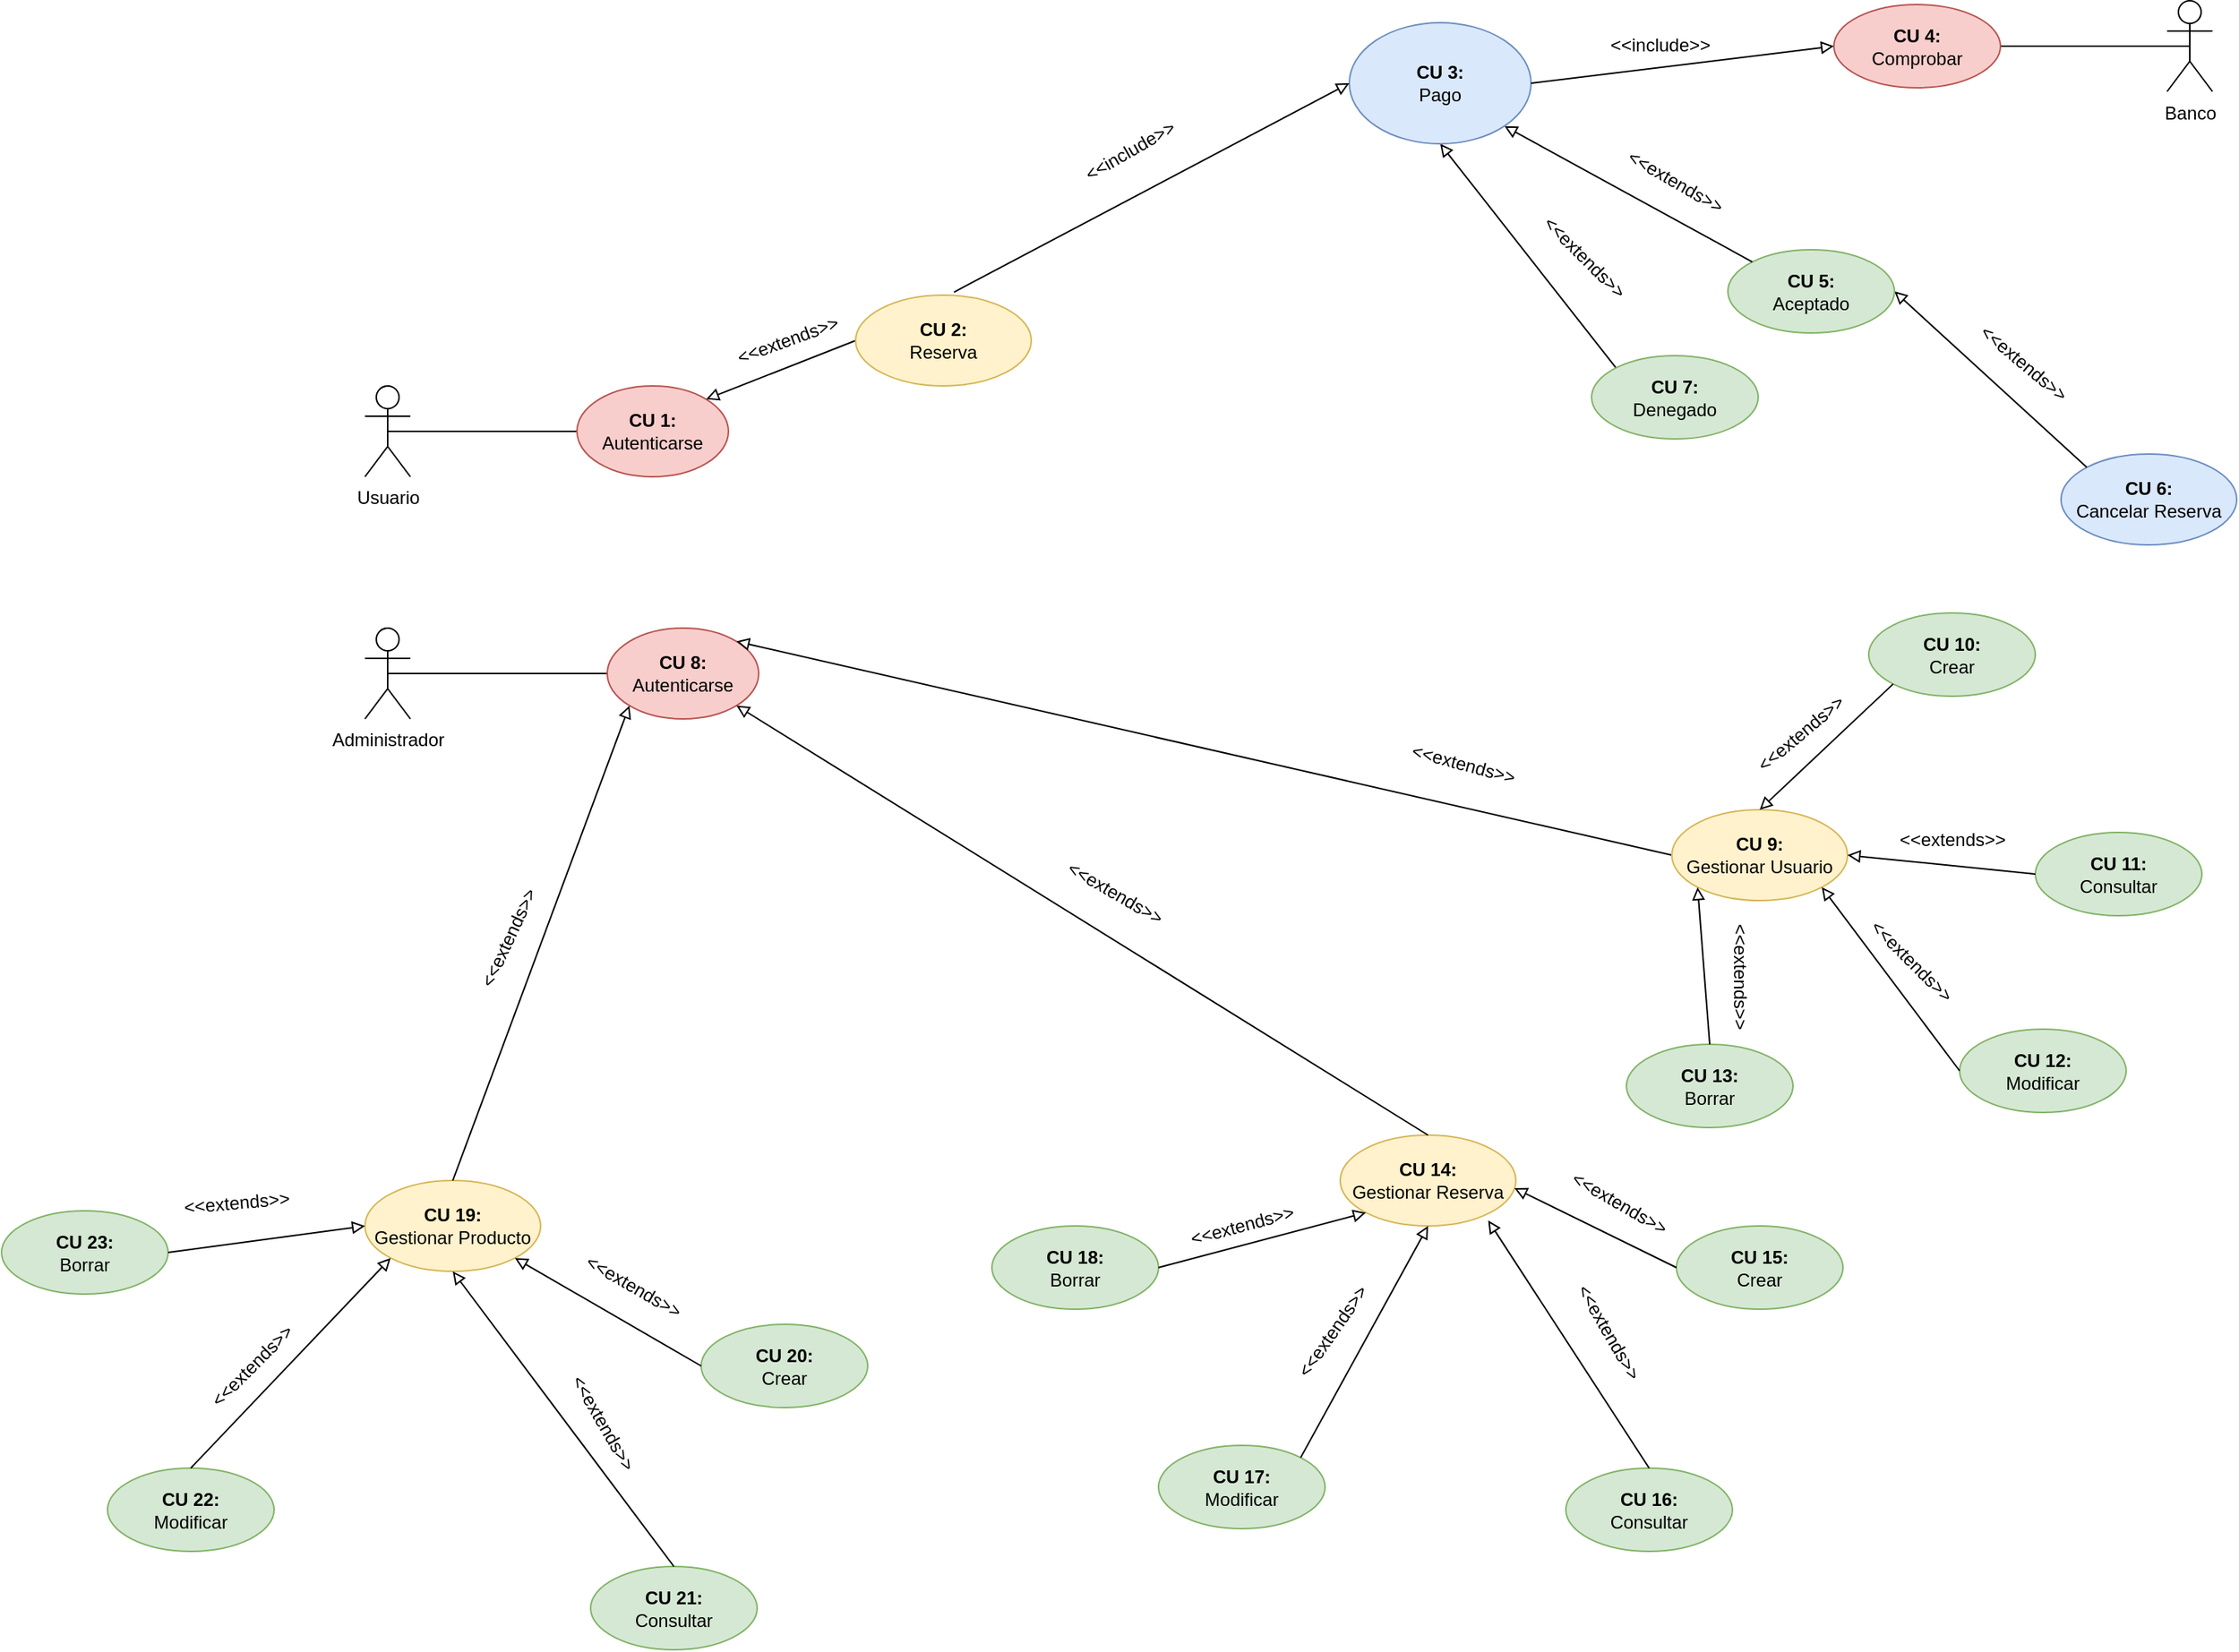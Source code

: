 <mxfile version="24.0.2" type="device">
  <diagram name="Página-1" id="jz5gNubXt113_IH8z10D">
    <mxGraphModel dx="1927" dy="1754" grid="1" gridSize="10" guides="1" tooltips="1" connect="1" arrows="1" fold="1" page="1" pageScale="1" pageWidth="827" pageHeight="1169" math="0" shadow="0">
      <root>
        <mxCell id="0" />
        <mxCell id="1" parent="0" />
        <mxCell id="4EMU74MTj3nFoCHXgDLq-9" style="edgeStyle=orthogonalEdgeStyle;rounded=0;orthogonalLoop=1;jettySize=auto;html=1;exitX=0.5;exitY=0.5;exitDx=0;exitDy=0;exitPerimeter=0;endArrow=none;endFill=0;" parent="1" source="4EMU74MTj3nFoCHXgDLq-1" target="4EMU74MTj3nFoCHXgDLq-8" edge="1">
          <mxGeometry relative="1" as="geometry" />
        </mxCell>
        <mxCell id="4EMU74MTj3nFoCHXgDLq-1" value="Usuario" style="shape=umlActor;verticalLabelPosition=bottom;verticalAlign=top;html=1;outlineConnect=0;" parent="1" vertex="1">
          <mxGeometry x="90" y="140" width="30" height="60" as="geometry" />
        </mxCell>
        <mxCell id="4EMU74MTj3nFoCHXgDLq-10" style="edgeStyle=orthogonalEdgeStyle;rounded=0;orthogonalLoop=1;jettySize=auto;html=1;exitX=0.5;exitY=0.5;exitDx=0;exitDy=0;exitPerimeter=0;entryX=0;entryY=0.5;entryDx=0;entryDy=0;endArrow=none;endFill=0;" parent="1" source="4EMU74MTj3nFoCHXgDLq-4" target="4EMU74MTj3nFoCHXgDLq-11" edge="1">
          <mxGeometry relative="1" as="geometry">
            <mxPoint x="240" y="330" as="targetPoint" />
          </mxGeometry>
        </mxCell>
        <mxCell id="4EMU74MTj3nFoCHXgDLq-4" value="Administrador" style="shape=umlActor;verticalLabelPosition=bottom;verticalAlign=top;html=1;outlineConnect=0;" parent="1" vertex="1">
          <mxGeometry x="90" y="300" width="30" height="60" as="geometry" />
        </mxCell>
        <mxCell id="4EMU74MTj3nFoCHXgDLq-8" value="&lt;b&gt;CU 1:&lt;/b&gt;&lt;br&gt;Autenticarse" style="ellipse;whiteSpace=wrap;html=1;fillColor=#f8cecc;strokeColor=#b85450;" parent="1" vertex="1">
          <mxGeometry x="230" y="140" width="100" height="60" as="geometry" />
        </mxCell>
        <mxCell id="4EMU74MTj3nFoCHXgDLq-11" value="&lt;b&gt;CU 8:&lt;/b&gt;&lt;br&gt;Autenticarse" style="ellipse;whiteSpace=wrap;html=1;fillColor=#f8cecc;strokeColor=#b85450;" parent="1" vertex="1">
          <mxGeometry x="250" y="300" width="100" height="60" as="geometry" />
        </mxCell>
        <mxCell id="4EMU74MTj3nFoCHXgDLq-13" value="" style="endArrow=block;html=1;rounded=0;entryX=1;entryY=0;entryDx=0;entryDy=0;endFill=0;exitX=0;exitY=0.5;exitDx=0;exitDy=0;" parent="1" source="4EMU74MTj3nFoCHXgDLq-15" target="4EMU74MTj3nFoCHXgDLq-8" edge="1">
          <mxGeometry width="50" height="50" relative="1" as="geometry">
            <mxPoint x="400" y="120" as="sourcePoint" />
            <mxPoint x="610" y="60" as="targetPoint" />
          </mxGeometry>
        </mxCell>
        <mxCell id="4EMU74MTj3nFoCHXgDLq-14" value="&amp;lt;&amp;lt;extends&amp;gt;&amp;gt;" style="text;html=1;align=center;verticalAlign=middle;resizable=0;points=[];autosize=1;strokeColor=none;fillColor=none;rotation=-20;" parent="1" vertex="1">
          <mxGeometry x="324" y="95" width="90" height="30" as="geometry" />
        </mxCell>
        <mxCell id="4EMU74MTj3nFoCHXgDLq-15" value="&lt;b&gt;CU 2:&lt;/b&gt;&lt;br&gt;Reserva" style="ellipse;whiteSpace=wrap;html=1;fillColor=#fff2cc;strokeColor=#d6b656;" parent="1" vertex="1">
          <mxGeometry x="414" y="80" width="116" height="60" as="geometry" />
        </mxCell>
        <mxCell id="4EMU74MTj3nFoCHXgDLq-20" value="&lt;b&gt;CU 6:&lt;/b&gt;&lt;br&gt;Cancelar Reserva" style="ellipse;whiteSpace=wrap;html=1;fillColor=#dae8fc;strokeColor=#6c8ebf;" parent="1" vertex="1">
          <mxGeometry x="1210" y="185" width="116" height="60" as="geometry" />
        </mxCell>
        <mxCell id="4EMU74MTj3nFoCHXgDLq-21" value="" style="endArrow=block;html=1;rounded=0;entryX=1;entryY=0.5;entryDx=0;entryDy=0;endFill=0;exitX=0;exitY=0;exitDx=0;exitDy=0;" parent="1" source="4EMU74MTj3nFoCHXgDLq-20" target="4EMU74MTj3nFoCHXgDLq-23" edge="1">
          <mxGeometry width="50" height="50" relative="1" as="geometry">
            <mxPoint x="949" y="161" as="sourcePoint" />
            <mxPoint x="769.012" y="131.213" as="targetPoint" />
          </mxGeometry>
        </mxCell>
        <mxCell id="4EMU74MTj3nFoCHXgDLq-23" value="&lt;b&gt;CU 5:&lt;/b&gt;&lt;br&gt;Aceptado" style="ellipse;whiteSpace=wrap;html=1;fillColor=#d5e8d4;strokeColor=#82b366;" parent="1" vertex="1">
          <mxGeometry x="990" y="50" width="110" height="55" as="geometry" />
        </mxCell>
        <mxCell id="4EMU74MTj3nFoCHXgDLq-24" value="" style="endArrow=block;html=1;rounded=0;endFill=0;exitX=0;exitY=0;exitDx=0;exitDy=0;entryX=1;entryY=1;entryDx=0;entryDy=0;" parent="1" source="4EMU74MTj3nFoCHXgDLq-23" target="4EMU74MTj3nFoCHXgDLq-58" edge="1">
          <mxGeometry width="50" height="50" relative="1" as="geometry">
            <mxPoint x="640" y="80" as="sourcePoint" />
            <mxPoint x="590" y="90" as="targetPoint" />
          </mxGeometry>
        </mxCell>
        <mxCell id="4EMU74MTj3nFoCHXgDLq-25" value="" style="endArrow=block;html=1;rounded=0;entryX=0.5;entryY=1;entryDx=0;entryDy=0;endFill=0;exitX=0;exitY=0;exitDx=0;exitDy=0;" parent="1" source="4EMU74MTj3nFoCHXgDLq-26" target="4EMU74MTj3nFoCHXgDLq-58" edge="1">
          <mxGeometry width="50" height="50" relative="1" as="geometry">
            <mxPoint x="640" y="160" as="sourcePoint" />
            <mxPoint x="611" y="239" as="targetPoint" />
          </mxGeometry>
        </mxCell>
        <mxCell id="4EMU74MTj3nFoCHXgDLq-26" value="&lt;b&gt;CU 7:&lt;/b&gt;&lt;br&gt;Denegado" style="ellipse;whiteSpace=wrap;html=1;fillColor=#d5e8d4;strokeColor=#82b366;" parent="1" vertex="1">
          <mxGeometry x="900" y="120" width="110" height="55" as="geometry" />
        </mxCell>
        <mxCell id="4EMU74MTj3nFoCHXgDLq-29" value="&amp;lt;&amp;lt;extends&amp;gt;&amp;gt;" style="text;html=1;align=center;verticalAlign=middle;resizable=0;points=[];autosize=1;strokeColor=none;fillColor=none;rotation=45;" parent="1" vertex="1">
          <mxGeometry x="850" y="40" width="90" height="30" as="geometry" />
        </mxCell>
        <mxCell id="4EMU74MTj3nFoCHXgDLq-32" value="&amp;lt;&amp;lt;extends&amp;gt;&amp;gt;" style="text;html=1;align=center;verticalAlign=middle;resizable=0;points=[];autosize=1;strokeColor=none;fillColor=none;rotation=30;" parent="1" vertex="1">
          <mxGeometry x="910" y="-10" width="90" height="30" as="geometry" />
        </mxCell>
        <mxCell id="4EMU74MTj3nFoCHXgDLq-33" value="" style="endArrow=block;html=1;rounded=0;entryX=1;entryY=0;entryDx=0;entryDy=0;exitX=0;exitY=0.5;exitDx=0;exitDy=0;endFill=0;" parent="1" source="4EMU74MTj3nFoCHXgDLq-34" target="4EMU74MTj3nFoCHXgDLq-11" edge="1">
          <mxGeometry width="50" height="50" relative="1" as="geometry">
            <mxPoint x="440" y="330" as="sourcePoint" />
            <mxPoint x="440" y="380" as="targetPoint" />
          </mxGeometry>
        </mxCell>
        <mxCell id="4EMU74MTj3nFoCHXgDLq-34" value="&lt;b&gt;CU 9:&lt;/b&gt;&lt;br&gt;Gestionar Usuario" style="ellipse;whiteSpace=wrap;html=1;fillColor=#fff2cc;strokeColor=#d6b656;" parent="1" vertex="1">
          <mxGeometry x="953" y="420" width="116" height="60" as="geometry" />
        </mxCell>
        <mxCell id="4EMU74MTj3nFoCHXgDLq-35" value="&lt;b&gt;CU 14:&lt;/b&gt;&lt;br&gt;Gestionar Reserva" style="ellipse;whiteSpace=wrap;html=1;fillColor=#fff2cc;strokeColor=#d6b656;" parent="1" vertex="1">
          <mxGeometry x="734" y="635" width="116" height="60" as="geometry" />
        </mxCell>
        <mxCell id="4EMU74MTj3nFoCHXgDLq-36" value="" style="endArrow=block;html=1;rounded=0;entryX=1;entryY=1;entryDx=0;entryDy=0;exitX=0.5;exitY=0;exitDx=0;exitDy=0;endFill=0;" parent="1" source="4EMU74MTj3nFoCHXgDLq-35" target="4EMU74MTj3nFoCHXgDLq-11" edge="1">
          <mxGeometry width="50" height="50" relative="1" as="geometry">
            <mxPoint x="415" y="410" as="sourcePoint" />
            <mxPoint x="330" y="449" as="targetPoint" />
          </mxGeometry>
        </mxCell>
        <mxCell id="4EMU74MTj3nFoCHXgDLq-37" value="&lt;div&gt;&lt;b&gt;CU 11:&lt;/b&gt;&lt;/div&gt;&lt;div&gt;Consultar&lt;/div&gt;" style="ellipse;whiteSpace=wrap;html=1;fillColor=#d5e8d4;strokeColor=#82b366;" parent="1" vertex="1">
          <mxGeometry x="1193" y="435" width="110" height="55" as="geometry" />
        </mxCell>
        <mxCell id="4EMU74MTj3nFoCHXgDLq-38" value="&lt;b&gt;CU 10:&lt;/b&gt;&lt;br&gt;Crear" style="ellipse;whiteSpace=wrap;html=1;fillColor=#d5e8d4;strokeColor=#82b366;" parent="1" vertex="1">
          <mxGeometry x="1083" y="290" width="110" height="55" as="geometry" />
        </mxCell>
        <mxCell id="4EMU74MTj3nFoCHXgDLq-39" value="&lt;div&gt;&lt;b&gt;CU 12:&lt;/b&gt;&lt;/div&gt;&lt;div&gt;Modificar&lt;/div&gt;" style="ellipse;whiteSpace=wrap;html=1;fillColor=#d5e8d4;strokeColor=#82b366;" parent="1" vertex="1">
          <mxGeometry x="1143" y="565" width="110" height="55" as="geometry" />
        </mxCell>
        <mxCell id="4EMU74MTj3nFoCHXgDLq-40" value="&lt;div&gt;&lt;b&gt;CU 13:&lt;/b&gt;&lt;/div&gt;&lt;div&gt;Borrar&lt;/div&gt;" style="ellipse;whiteSpace=wrap;html=1;fillColor=#d5e8d4;strokeColor=#82b366;" parent="1" vertex="1">
          <mxGeometry x="923" y="575" width="110" height="55" as="geometry" />
        </mxCell>
        <mxCell id="4EMU74MTj3nFoCHXgDLq-41" value="&lt;div&gt;&lt;b&gt;CU 18:&lt;/b&gt;&lt;/div&gt;&lt;div&gt;Borrar&lt;/div&gt;" style="ellipse;whiteSpace=wrap;html=1;fillColor=#d5e8d4;strokeColor=#82b366;" parent="1" vertex="1">
          <mxGeometry x="504" y="695" width="110" height="55" as="geometry" />
        </mxCell>
        <mxCell id="4EMU74MTj3nFoCHXgDLq-42" value="&lt;div&gt;&lt;b&gt;CU 17:&lt;/b&gt;&lt;/div&gt;&lt;div&gt;Modificar&lt;/div&gt;" style="ellipse;whiteSpace=wrap;html=1;fillColor=#d5e8d4;strokeColor=#82b366;" parent="1" vertex="1">
          <mxGeometry x="614" y="840" width="110" height="55" as="geometry" />
        </mxCell>
        <mxCell id="4EMU74MTj3nFoCHXgDLq-43" value="&lt;div&gt;&lt;b&gt;CU 16:&lt;/b&gt;&lt;/div&gt;&lt;div&gt;Consultar&lt;/div&gt;" style="ellipse;whiteSpace=wrap;html=1;fillColor=#d5e8d4;strokeColor=#82b366;" parent="1" vertex="1">
          <mxGeometry x="883" y="855" width="110" height="55" as="geometry" />
        </mxCell>
        <mxCell id="4EMU74MTj3nFoCHXgDLq-44" value="&lt;b&gt;CU 15:&lt;/b&gt;&lt;br&gt;Crear" style="ellipse;whiteSpace=wrap;html=1;fillColor=#d5e8d4;strokeColor=#82b366;" parent="1" vertex="1">
          <mxGeometry x="956" y="695" width="110" height="55" as="geometry" />
        </mxCell>
        <mxCell id="4EMU74MTj3nFoCHXgDLq-45" value="" style="endArrow=block;html=1;rounded=0;entryX=0.5;entryY=0;entryDx=0;entryDy=0;endFill=0;exitX=0;exitY=1;exitDx=0;exitDy=0;" parent="1" source="4EMU74MTj3nFoCHXgDLq-38" target="4EMU74MTj3nFoCHXgDLq-34" edge="1">
          <mxGeometry width="50" height="50" relative="1" as="geometry">
            <mxPoint x="1021.5" y="386" as="sourcePoint" />
            <mxPoint x="914.5" y="255" as="targetPoint" />
          </mxGeometry>
        </mxCell>
        <mxCell id="4EMU74MTj3nFoCHXgDLq-46" value="&amp;lt;&amp;lt;extends&amp;gt;&amp;gt;" style="text;html=1;align=center;verticalAlign=middle;resizable=0;points=[];autosize=1;strokeColor=none;fillColor=none;rotation=-40;" parent="1" vertex="1">
          <mxGeometry x="993" y="355" width="90" height="30" as="geometry" />
        </mxCell>
        <mxCell id="4EMU74MTj3nFoCHXgDLq-47" value="&amp;lt;&amp;lt;extends&amp;gt;&amp;gt;" style="text;html=1;align=center;verticalAlign=middle;resizable=0;points=[];autosize=1;strokeColor=none;fillColor=none;rotation=15;" parent="1" vertex="1">
          <mxGeometry x="770" y="375" width="90" height="30" as="geometry" />
        </mxCell>
        <mxCell id="4EMU74MTj3nFoCHXgDLq-48" value="&amp;lt;&amp;lt;extends&amp;gt;&amp;gt;" style="text;html=1;align=center;verticalAlign=middle;resizable=0;points=[];autosize=1;strokeColor=none;fillColor=none;rotation=30;" parent="1" vertex="1">
          <mxGeometry x="540" y="460" width="90" height="30" as="geometry" />
        </mxCell>
        <mxCell id="4EMU74MTj3nFoCHXgDLq-50" value="" style="endArrow=block;html=1;rounded=0;entryX=1;entryY=0.5;entryDx=0;entryDy=0;endFill=0;exitX=0;exitY=0.5;exitDx=0;exitDy=0;" parent="1" source="4EMU74MTj3nFoCHXgDLq-37" target="4EMU74MTj3nFoCHXgDLq-34" edge="1">
          <mxGeometry width="50" height="50" relative="1" as="geometry">
            <mxPoint x="1201" y="397" as="sourcePoint" />
            <mxPoint x="1113" y="480" as="targetPoint" />
          </mxGeometry>
        </mxCell>
        <mxCell id="4EMU74MTj3nFoCHXgDLq-51" value="" style="endArrow=block;html=1;rounded=0;entryX=1;entryY=1;entryDx=0;entryDy=0;endFill=0;exitX=0;exitY=0.5;exitDx=0;exitDy=0;" parent="1" source="4EMU74MTj3nFoCHXgDLq-39" target="4EMU74MTj3nFoCHXgDLq-34" edge="1">
          <mxGeometry width="50" height="50" relative="1" as="geometry">
            <mxPoint x="1131" y="490" as="sourcePoint" />
            <mxPoint x="1043" y="573" as="targetPoint" />
          </mxGeometry>
        </mxCell>
        <mxCell id="4EMU74MTj3nFoCHXgDLq-56" style="edgeStyle=orthogonalEdgeStyle;rounded=0;orthogonalLoop=1;jettySize=auto;html=1;exitX=0.5;exitY=0.5;exitDx=0;exitDy=0;exitPerimeter=0;entryX=1;entryY=0.5;entryDx=0;entryDy=0;endArrow=none;endFill=0;" parent="1" source="4EMU74MTj3nFoCHXgDLq-52" target="4EMU74MTj3nFoCHXgDLq-55" edge="1">
          <mxGeometry relative="1" as="geometry" />
        </mxCell>
        <mxCell id="4EMU74MTj3nFoCHXgDLq-52" value="Banco" style="shape=umlActor;verticalLabelPosition=bottom;verticalAlign=top;html=1;outlineConnect=0;" parent="1" vertex="1">
          <mxGeometry x="1280" y="-114.5" width="30" height="60" as="geometry" />
        </mxCell>
        <mxCell id="4EMU74MTj3nFoCHXgDLq-53" value="&amp;lt;&amp;lt;extends&amp;gt;&amp;gt;" style="text;html=1;align=center;verticalAlign=middle;resizable=0;points=[];autosize=1;strokeColor=none;fillColor=none;rotation=0;" parent="1" vertex="1">
          <mxGeometry x="1093" y="425" width="90" height="30" as="geometry" />
        </mxCell>
        <mxCell id="4EMU74MTj3nFoCHXgDLq-54" value="&amp;lt;&amp;lt;extends&amp;gt;&amp;gt;" style="text;html=1;align=center;verticalAlign=middle;resizable=0;points=[];autosize=1;strokeColor=none;fillColor=none;rotation=45;" parent="1" vertex="1">
          <mxGeometry x="1066" y="505" width="90" height="30" as="geometry" />
        </mxCell>
        <mxCell id="4EMU74MTj3nFoCHXgDLq-55" value="&lt;b&gt;CU 4:&lt;/b&gt;&lt;br&gt;Comprobar" style="ellipse;whiteSpace=wrap;html=1;fillColor=#f8cecc;strokeColor=#b85450;" parent="1" vertex="1">
          <mxGeometry x="1060" y="-112" width="110" height="55" as="geometry" />
        </mxCell>
        <mxCell id="4EMU74MTj3nFoCHXgDLq-58" value="&lt;b&gt;CU 3:&lt;/b&gt;&lt;br&gt;Pago" style="ellipse;whiteSpace=wrap;html=1;fillColor=#dae8fc;strokeColor=#6c8ebf;" parent="1" vertex="1">
          <mxGeometry x="740" y="-100" width="120" height="80" as="geometry" />
        </mxCell>
        <mxCell id="4EMU74MTj3nFoCHXgDLq-61" value="&amp;lt;&amp;lt;include&amp;gt;&amp;gt;" style="text;html=1;align=center;verticalAlign=middle;resizable=0;points=[];autosize=1;strokeColor=none;fillColor=none;rotation=-30;" parent="1" vertex="1">
          <mxGeometry x="550" y="-30" width="90" height="30" as="geometry" />
        </mxCell>
        <mxCell id="4EMU74MTj3nFoCHXgDLq-62" value="" style="endArrow=block;html=1;rounded=0;exitX=0.56;exitY=-0.033;exitDx=0;exitDy=0;exitPerimeter=0;entryX=0;entryY=0.5;entryDx=0;entryDy=0;endFill=0;" parent="1" source="4EMU74MTj3nFoCHXgDLq-15" target="4EMU74MTj3nFoCHXgDLq-58" edge="1">
          <mxGeometry width="50" height="50" relative="1" as="geometry">
            <mxPoint x="480" y="50" as="sourcePoint" />
            <mxPoint x="530" as="targetPoint" />
          </mxGeometry>
        </mxCell>
        <mxCell id="4EMU74MTj3nFoCHXgDLq-64" value="" style="endArrow=block;html=1;rounded=0;exitX=1;exitY=0.5;exitDx=0;exitDy=0;entryX=0;entryY=0.5;entryDx=0;entryDy=0;endFill=0;" parent="1" source="4EMU74MTj3nFoCHXgDLq-58" target="4EMU74MTj3nFoCHXgDLq-55" edge="1">
          <mxGeometry width="50" height="50" relative="1" as="geometry">
            <mxPoint x="880" y="-57" as="sourcePoint" />
            <mxPoint x="1141" y="-195" as="targetPoint" />
          </mxGeometry>
        </mxCell>
        <mxCell id="4EMU74MTj3nFoCHXgDLq-65" value="&amp;lt;&amp;lt;include&amp;gt;&amp;gt;" style="text;html=1;align=center;verticalAlign=middle;resizable=0;points=[];autosize=1;strokeColor=none;fillColor=none;rotation=0;" parent="1" vertex="1">
          <mxGeometry x="900" y="-100" width="90" height="30" as="geometry" />
        </mxCell>
        <mxCell id="4EMU74MTj3nFoCHXgDLq-66" value="&amp;lt;&amp;lt;extends&amp;gt;&amp;gt;" style="text;html=1;align=center;verticalAlign=middle;resizable=0;points=[];autosize=1;strokeColor=none;fillColor=none;rotation=40;" parent="1" vertex="1">
          <mxGeometry x="1140" y="110" width="90" height="30" as="geometry" />
        </mxCell>
        <mxCell id="4EMU74MTj3nFoCHXgDLq-67" value="" style="endArrow=block;html=1;rounded=0;entryX=0;entryY=1;entryDx=0;entryDy=0;endFill=0;exitX=0.5;exitY=0;exitDx=0;exitDy=0;" parent="1" source="4EMU74MTj3nFoCHXgDLq-40" target="4EMU74MTj3nFoCHXgDLq-34" edge="1">
          <mxGeometry width="50" height="50" relative="1" as="geometry">
            <mxPoint x="923" y="630" as="sourcePoint" />
            <mxPoint x="832" y="508" as="targetPoint" />
          </mxGeometry>
        </mxCell>
        <mxCell id="4EMU74MTj3nFoCHXgDLq-68" value="&amp;lt;&amp;lt;extends&amp;gt;&amp;gt;" style="text;html=1;align=center;verticalAlign=middle;resizable=0;points=[];autosize=1;strokeColor=none;fillColor=none;rotation=90;" parent="1" vertex="1">
          <mxGeometry x="953" y="515" width="90" height="30" as="geometry" />
        </mxCell>
        <mxCell id="4EMU74MTj3nFoCHXgDLq-69" value="" style="endArrow=block;html=1;rounded=0;entryX=1;entryY=0.5;entryDx=0;entryDy=0;endFill=0;exitX=0;exitY=0.5;exitDx=0;exitDy=0;" parent="1" source="4EMU74MTj3nFoCHXgDLq-44" edge="1">
          <mxGeometry width="50" height="50" relative="1" as="geometry">
            <mxPoint x="942" y="719" as="sourcePoint" />
            <mxPoint x="849.0" y="670" as="targetPoint" />
          </mxGeometry>
        </mxCell>
        <mxCell id="4EMU74MTj3nFoCHXgDLq-70" value="" style="endArrow=block;html=1;rounded=0;entryX=1;entryY=1;entryDx=0;entryDy=0;endFill=0;exitX=0.5;exitY=0;exitDx=0;exitDy=0;" parent="1" source="4EMU74MTj3nFoCHXgDLq-43" edge="1">
          <mxGeometry width="50" height="50" relative="1" as="geometry">
            <mxPoint x="891" y="869" as="sourcePoint" />
            <mxPoint x="831.706" y="691.371" as="targetPoint" />
          </mxGeometry>
        </mxCell>
        <mxCell id="4EMU74MTj3nFoCHXgDLq-71" value="" style="endArrow=block;html=1;rounded=0;entryX=0.5;entryY=1;entryDx=0;entryDy=0;endFill=0;exitX=1;exitY=0;exitDx=0;exitDy=0;" parent="1" source="4EMU74MTj3nFoCHXgDLq-42" target="4EMU74MTj3nFoCHXgDLq-35" edge="1">
          <mxGeometry width="50" height="50" relative="1" as="geometry">
            <mxPoint x="742" y="849" as="sourcePoint" />
            <mxPoint x="734" y="745" as="targetPoint" />
          </mxGeometry>
        </mxCell>
        <mxCell id="4EMU74MTj3nFoCHXgDLq-72" value="" style="endArrow=block;html=1;rounded=0;entryX=0;entryY=1;entryDx=0;entryDy=0;endFill=0;exitX=1;exitY=0.5;exitDx=0;exitDy=0;" parent="1" source="4EMU74MTj3nFoCHXgDLq-41" target="4EMU74MTj3nFoCHXgDLq-35" edge="1">
          <mxGeometry width="50" height="50" relative="1" as="geometry">
            <mxPoint x="614" y="664" as="sourcePoint" />
            <mxPoint x="606" y="560" as="targetPoint" />
          </mxGeometry>
        </mxCell>
        <mxCell id="4EMU74MTj3nFoCHXgDLq-73" value="&amp;lt;&amp;lt;extends&amp;gt;&amp;gt;" style="text;html=1;align=center;verticalAlign=middle;resizable=0;points=[];autosize=1;strokeColor=none;fillColor=none;rotation=30;" parent="1" vertex="1">
          <mxGeometry x="873" y="665" width="90" height="30" as="geometry" />
        </mxCell>
        <mxCell id="4EMU74MTj3nFoCHXgDLq-74" value="&amp;lt;&amp;lt;extends&amp;gt;&amp;gt;" style="text;html=1;align=center;verticalAlign=middle;resizable=0;points=[];autosize=1;strokeColor=none;fillColor=none;rotation=60;" parent="1" vertex="1">
          <mxGeometry x="866" y="750" width="90" height="30" as="geometry" />
        </mxCell>
        <mxCell id="4EMU74MTj3nFoCHXgDLq-75" value="&amp;lt;&amp;lt;extends&amp;gt;&amp;gt;" style="text;html=1;align=center;verticalAlign=middle;resizable=0;points=[];autosize=1;strokeColor=none;fillColor=none;rotation=-55;" parent="1" vertex="1">
          <mxGeometry x="684" y="750" width="90" height="30" as="geometry" />
        </mxCell>
        <mxCell id="4EMU74MTj3nFoCHXgDLq-76" value="&amp;lt;&amp;lt;extends&amp;gt;&amp;gt;" style="text;html=1;align=center;verticalAlign=middle;resizable=0;points=[];autosize=1;strokeColor=none;fillColor=none;rotation=-15;" parent="1" vertex="1">
          <mxGeometry x="624" y="680" width="90" height="30" as="geometry" />
        </mxCell>
        <mxCell id="4EMU74MTj3nFoCHXgDLq-77" value="&lt;b&gt;CU 19:&lt;/b&gt;&lt;br&gt;Gestionar Producto" style="ellipse;whiteSpace=wrap;html=1;fillColor=#fff2cc;strokeColor=#d6b656;" parent="1" vertex="1">
          <mxGeometry x="90" y="665" width="116" height="60" as="geometry" />
        </mxCell>
        <mxCell id="4EMU74MTj3nFoCHXgDLq-78" value="" style="endArrow=block;html=1;rounded=0;entryX=0;entryY=1;entryDx=0;entryDy=0;exitX=0.5;exitY=0;exitDx=0;exitDy=0;endFill=0;" parent="1" source="4EMU74MTj3nFoCHXgDLq-77" target="4EMU74MTj3nFoCHXgDLq-11" edge="1">
          <mxGeometry width="50" height="50" relative="1" as="geometry">
            <mxPoint x="528.5" y="680" as="sourcePoint" />
            <mxPoint x="71.5" y="396" as="targetPoint" />
          </mxGeometry>
        </mxCell>
        <mxCell id="4EMU74MTj3nFoCHXgDLq-79" value="&amp;lt;&amp;lt;extends&amp;gt;&amp;gt;" style="text;html=1;align=center;verticalAlign=middle;resizable=0;points=[];autosize=1;strokeColor=none;fillColor=none;rotation=-65;" parent="1" vertex="1">
          <mxGeometry x="140" y="490" width="90" height="30" as="geometry" />
        </mxCell>
        <mxCell id="4EMU74MTj3nFoCHXgDLq-80" value="&lt;div&gt;&lt;b&gt;CU 23:&lt;/b&gt;&lt;/div&gt;&lt;div&gt;Borrar&lt;/div&gt;" style="ellipse;whiteSpace=wrap;html=1;fillColor=#d5e8d4;strokeColor=#82b366;" parent="1" vertex="1">
          <mxGeometry x="-150" y="685" width="110" height="55" as="geometry" />
        </mxCell>
        <mxCell id="4EMU74MTj3nFoCHXgDLq-81" value="&lt;div&gt;&lt;b&gt;CU 22:&lt;/b&gt;&lt;/div&gt;&lt;div&gt;Modificar&lt;/div&gt;" style="ellipse;whiteSpace=wrap;html=1;fillColor=#d5e8d4;strokeColor=#82b366;" parent="1" vertex="1">
          <mxGeometry x="-80" y="855" width="110" height="55" as="geometry" />
        </mxCell>
        <mxCell id="4EMU74MTj3nFoCHXgDLq-82" value="&lt;div&gt;&lt;b&gt;CU 21:&lt;/b&gt;&lt;/div&gt;&lt;div&gt;Consultar&lt;/div&gt;" style="ellipse;whiteSpace=wrap;html=1;fillColor=#d5e8d4;strokeColor=#82b366;" parent="1" vertex="1">
          <mxGeometry x="239" y="920" width="110" height="55" as="geometry" />
        </mxCell>
        <mxCell id="4EMU74MTj3nFoCHXgDLq-83" value="&lt;b&gt;CU 20:&lt;/b&gt;&lt;br&gt;Crear" style="ellipse;whiteSpace=wrap;html=1;fillColor=#d5e8d4;strokeColor=#82b366;" parent="1" vertex="1">
          <mxGeometry x="312" y="760" width="110" height="55" as="geometry" />
        </mxCell>
        <mxCell id="4EMU74MTj3nFoCHXgDLq-84" value="" style="endArrow=block;html=1;rounded=0;entryX=1;entryY=1;entryDx=0;entryDy=0;endFill=0;exitX=0;exitY=0.5;exitDx=0;exitDy=0;" parent="1" source="4EMU74MTj3nFoCHXgDLq-83" target="4EMU74MTj3nFoCHXgDLq-77" edge="1">
          <mxGeometry width="50" height="50" relative="1" as="geometry">
            <mxPoint x="309" y="770" as="sourcePoint" />
            <mxPoint x="202.0" y="717" as="targetPoint" />
          </mxGeometry>
        </mxCell>
        <mxCell id="4EMU74MTj3nFoCHXgDLq-85" value="" style="endArrow=block;html=1;rounded=0;entryX=0.5;entryY=1;entryDx=0;entryDy=0;endFill=0;exitX=0.5;exitY=0;exitDx=0;exitDy=0;" parent="1" source="4EMU74MTj3nFoCHXgDLq-82" target="4EMU74MTj3nFoCHXgDLq-77" edge="1">
          <mxGeometry width="50" height="50" relative="1" as="geometry">
            <mxPoint x="274" y="915" as="sourcePoint" />
            <mxPoint x="167.706" y="751.371" as="targetPoint" />
          </mxGeometry>
        </mxCell>
        <mxCell id="4EMU74MTj3nFoCHXgDLq-86" value="" style="endArrow=block;html=1;rounded=0;entryX=0;entryY=1;entryDx=0;entryDy=0;endFill=0;exitX=0.5;exitY=0;exitDx=0;exitDy=0;" parent="1" source="4EMU74MTj3nFoCHXgDLq-81" target="4EMU74MTj3nFoCHXgDLq-77" edge="1">
          <mxGeometry width="50" height="50" relative="1" as="geometry">
            <mxPoint x="44" y="908" as="sourcePoint" />
            <mxPoint x="128" y="755" as="targetPoint" />
          </mxGeometry>
        </mxCell>
        <mxCell id="4EMU74MTj3nFoCHXgDLq-87" value="" style="endArrow=block;html=1;rounded=0;entryX=0;entryY=0.5;entryDx=0;entryDy=0;endFill=0;exitX=1;exitY=0.5;exitDx=0;exitDy=0;" parent="1" source="4EMU74MTj3nFoCHXgDLq-80" target="4EMU74MTj3nFoCHXgDLq-77" edge="1">
          <mxGeometry width="50" height="50" relative="1" as="geometry">
            <mxPoint x="-50" y="783" as="sourcePoint" />
            <mxPoint x="87" y="746" as="targetPoint" />
          </mxGeometry>
        </mxCell>
        <mxCell id="4EMU74MTj3nFoCHXgDLq-88" value="&amp;lt;&amp;lt;extends&amp;gt;&amp;gt;" style="text;html=1;align=center;verticalAlign=middle;resizable=0;points=[];autosize=1;strokeColor=none;fillColor=none;rotation=30;" parent="1" vertex="1">
          <mxGeometry x="222" y="720" width="90" height="30" as="geometry" />
        </mxCell>
        <mxCell id="4EMU74MTj3nFoCHXgDLq-89" value="&amp;lt;&amp;lt;extends&amp;gt;&amp;gt;" style="text;html=1;align=center;verticalAlign=middle;resizable=0;points=[];autosize=1;strokeColor=none;fillColor=none;rotation=60;" parent="1" vertex="1">
          <mxGeometry x="202" y="810" width="90" height="30" as="geometry" />
        </mxCell>
        <mxCell id="4EMU74MTj3nFoCHXgDLq-90" value="&amp;lt;&amp;lt;extends&amp;gt;&amp;gt;" style="text;html=1;align=center;verticalAlign=middle;resizable=0;points=[];autosize=1;strokeColor=none;fillColor=none;rotation=-45;" parent="1" vertex="1">
          <mxGeometry x="-30" y="772.5" width="90" height="30" as="geometry" />
        </mxCell>
        <mxCell id="4EMU74MTj3nFoCHXgDLq-91" value="&amp;lt;&amp;lt;extends&amp;gt;&amp;gt;" style="text;html=1;align=center;verticalAlign=middle;resizable=0;points=[];autosize=1;strokeColor=none;fillColor=none;rotation=-5;" parent="1" vertex="1">
          <mxGeometry x="-40" y="665" width="90" height="30" as="geometry" />
        </mxCell>
      </root>
    </mxGraphModel>
  </diagram>
</mxfile>
